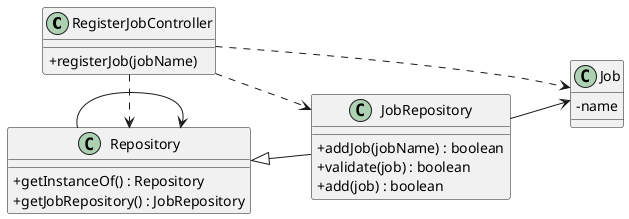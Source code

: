 @startuml
'skinparam monochrome true
skinparam packageStyle rectangle
skinparam shadowing false
skinparam linetype polyline
skinparam linetype orto

skinparam classAttributeIconSize 0

left to right direction


class RegisterJobController {
    +registerJob(jobName)
}


class JobRepository {
    +addJob(jobName) : boolean
    +validate(job) : boolean
    +add(job) : boolean
}

class Job {
    -name
}

class Repository{
    +getInstanceOf() : Repository
    +getJobRepository() : JobRepository

}






RegisterJobController ..> JobRepository
RegisterJobController ..> Job
RegisterJobController .> Repository
Repository --> Repository

JobRepository --> Job
Repository <|-- JobRepository

@enduml

@enduml